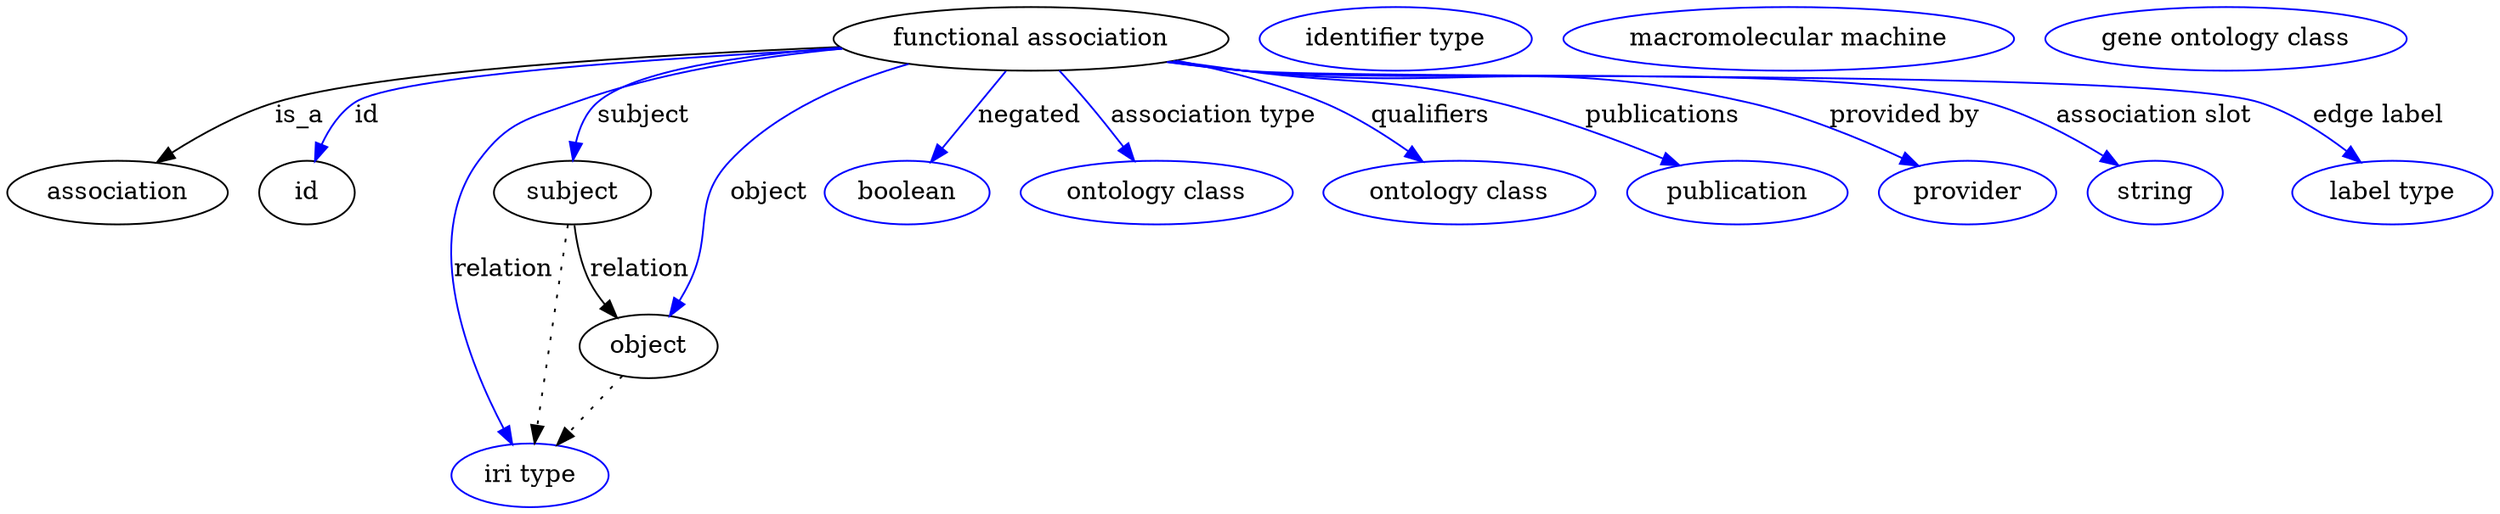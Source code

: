digraph {
	graph [bb="0,0,1173.1,281"];
	node [label="\N"];
	"functional association"	 [height=0.5,
		label="functional association",
		pos="495.4,263",
		width=2.4296];
	association	 [height=0.5,
		pos="49.402,177",
		width=1.3723];
	"functional association" -> association	 [label=is_a,
		lp="145.68,220",
		pos="e,71.049,193.43 409.98,258.76 319.61,253.52 183.37,243.24 133.85,227 114.63,220.7 95.08,209.49 79.635,199.28"];
	id	 [height=0.5,
		pos="143.4,177",
		width=0.75];
	"functional association" -> id	 [color=blue,
		label=id,
		lp="179.85,220",
		pos="e,149.4,194.76 412.11,257.51 323.45,251.06 193.22,239.63 173.51,227 164.99,221.54 158.54,212.73 153.83,204.01",
		style=solid];
	subject	 [height=0.5,
		pos="276.4,177",
		width=0.97656];
	"functional association" -> subject	 [color=blue,
		label=subject,
		lp="314.23,220",
		pos="e,278.18,195.29 413.2,256.72 365.66,251.51 311.76,242.39 293.75,227 287.19,221.4 283.11,213.19 280.57,205.03",
		style=solid];
	relation	 [color=blue,
		height=0.5,
		label="iri type",
		pos="256.4,18",
		width=0.9834];
	"functional association" -> relation	 [color=blue,
		label=relation,
		lp="240.78,134",
		pos="e,247,35.476 412.3,257.32 371.47,252.48 322.19,243.54 280.4,227 256.56,217.56 246.28,216.56 232.4,195 202.59,148.68 225.71,81.424 \
242.65,44.586",
		style=solid];
	object	 [height=0.5,
		pos="316.4,91",
		width=0.88096];
	"functional association" -> object	 [color=blue,
		label=object,
		lp="373.51,177",
		pos="e,325.12,108.39 443.16,248.54 413.97,238.02 378.98,220.99 356.19,195 335.18,171.03 345.29,156.57 333.4,127 332.16,123.92 330.79,\
120.73 329.38,117.58",
		style=solid];
	negated	 [color=blue,
		height=0.5,
		label=boolean,
		pos="437.4,177",
		width=1.0584];
	"functional association" -> negated	 [color=blue,
		label=negated,
		lp="492.17,220",
		pos="e,449.09,194.33 483.1,244.76 474.86,232.55 463.9,216.29 454.77,202.76",
		style=solid];
	"association type"	 [color=blue,
		height=0.5,
		label="ontology class",
		pos="554.4,177",
		width=1.6931];
	"functional association" -> "association type"	 [color=blue,
		label="association type",
		lp="574.31,220",
		pos="e,542.11,194.92 507.91,244.76 516.18,232.71 527.15,216.72 536.36,203.3",
		style=solid];
	qualifiers	 [color=blue,
		height=0.5,
		label="ontology class",
		pos="694.4,177",
		width=1.6931];
	"functional association" -> qualifiers	 [color=blue,
		label=qualifiers,
		lp="672.45,220",
		pos="e,674.13,194.09 557.17,250.15 578.7,244.5 602.66,236.86 623.4,227 638.34,219.9 653.51,209.7 665.97,200.37",
		style=solid];
	publications	 [color=blue,
		height=0.5,
		label=publication,
		pos="823.4,177",
		width=1.3859];
	"functional association" -> publications	 [color=blue,
		label=publications,
		lp="777.62,220",
		pos="e,793.75,191.5 560.07,250.8 570.86,248.82 581.94,246.83 592.4,245 641.2,236.48 654.75,240.55 702.4,227 730.65,218.97 761.2,206.31 \
784.54,195.74",
		style=solid];
	"provided by"	 [color=blue,
		height=0.5,
		label=provider,
		pos="931.4,177",
		width=1.1129];
	"functional association" -> "provided by"	 [color=blue,
		label="provided by",
		lp="889.03,220",
		pos="e,905.54,191.07 558.13,250.39 569.5,248.38 581.28,246.48 592.4,245 690.97,231.91 718.91,251 815.4,227 843.71,219.96 873.91,206.74 \
896.4,195.66",
		style=solid];
	"association slot"	 [color=blue,
		height=0.5,
		label=string,
		pos="1019.4,177",
		width=0.8403];
	"functional association" -> "association slot"	 [color=blue,
		label="association slot",
		lp="1004.4,220",
		pos="e,999.82,190.86 557.31,250.27 568.93,248.24 581.01,246.36 592.4,245 666.21,236.2 854.84,247.08 926.4,227 949.55,220.51 973.38,207.54 \
991.13,196.45",
		style=solid];
	"edge label"	 [color=blue,
		height=0.5,
		label="label type",
		pos="1128.4,177",
		width=1.2425];
	"functional association" -> "edge label"	 [color=blue,
		label="edge label",
		lp="1109,220",
		pos="e,1109.6,193.35 557.04,250.18 568.74,248.14 580.91,246.28 592.4,245 693.85,233.66 954.11,257.9 1051.4,227 1069.5,221.25 1087.5,210 \
1101.5,199.63",
		style=solid];
	association_id	 [color=blue,
		height=0.5,
		label="identifier type",
		pos="660.4,263",
		width=1.652];
	subject -> relation	 [pos="e,258.67,36.027 274.11,158.76 270.64,131.21 264.04,78.735 259.95,46.223",
		style=dotted];
	subject -> object	 [label=relation,
		lp="312.78,134",
		pos="e,302.82,107.46 279.98,158.87 282.29,149.13 285.78,137.08 290.64,127 292.43,123.29 294.6,119.56 296.91,115.97"];
	"functional association_subject"	 [color=blue,
		height=0.5,
		label="macromolecular machine",
		pos="837.4,263",
		width=2.7701];
	object -> relation	 [pos="e,270.17,34.752 302.79,74.435 295.09,65.075 285.33,53.191 276.74,42.745",
		style=dotted];
	"functional association_object"	 [color=blue,
		height=0.5,
		label="gene ontology class",
		pos="1035.4,263",
		width=2.2183];
}
